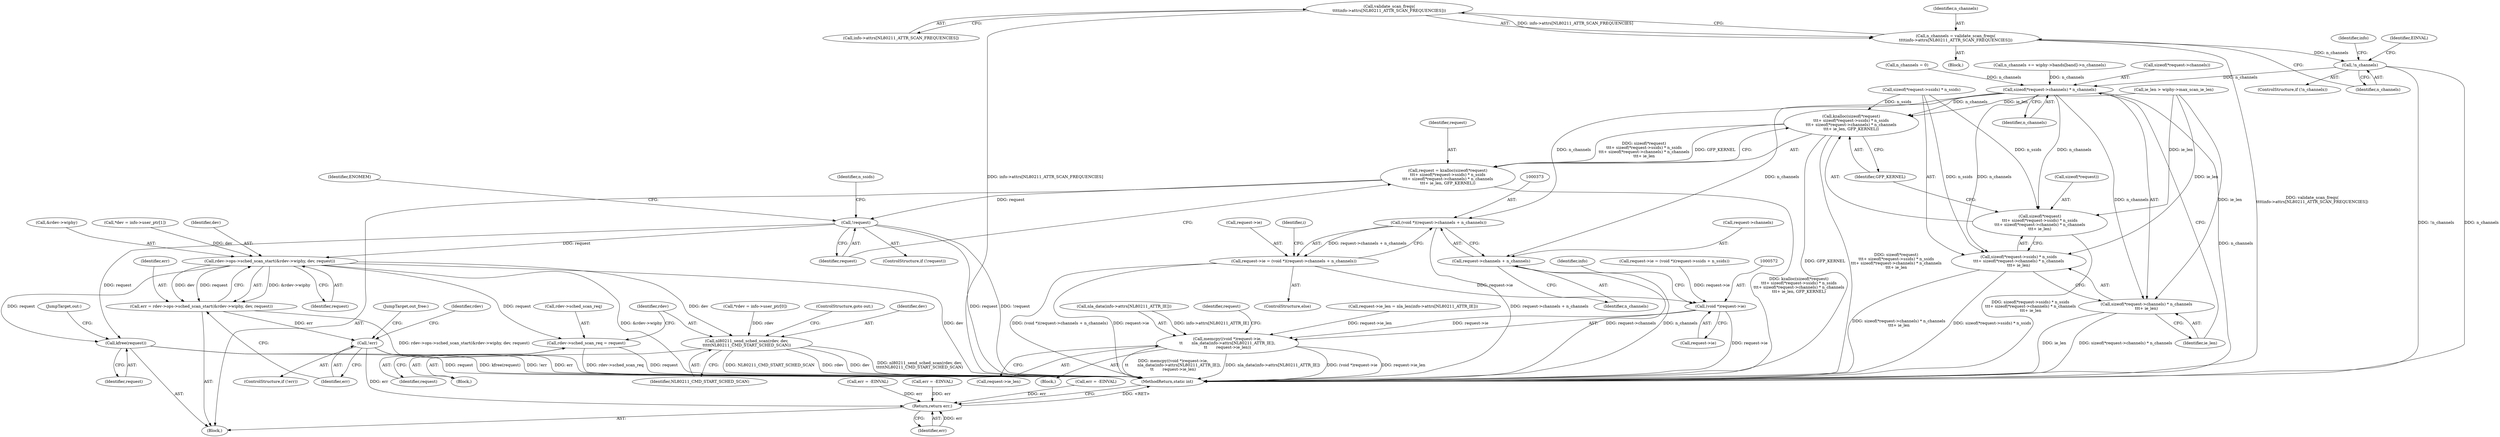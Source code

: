 digraph "0_linux_208c72f4fe44fe09577e7975ba0e7fa0278f3d03@array" {
"1000214" [label="(Call,validate_scan_freqs(\n\t\t\t\tinfo->attrs[NL80211_ATTR_SCAN_FREQUENCIES]))"];
"1000212" [label="(Call,n_channels = validate_scan_freqs(\n\t\t\t\tinfo->attrs[NL80211_ATTR_SCAN_FREQUENCIES]))"];
"1000221" [label="(Call,!n_channels)"];
"1000315" [label="(Call,sizeof(*request->channels) * n_channels)"];
"1000301" [label="(Call,kzalloc(sizeof(*request)\n\t\t\t+ sizeof(*request->ssids) * n_ssids\n\t\t\t+ sizeof(*request->channels) * n_channels\n\t\t\t+ ie_len, GFP_KERNEL))"];
"1000299" [label="(Call,request = kzalloc(sizeof(*request)\n\t\t\t+ sizeof(*request->ssids) * n_ssids\n\t\t\t+ sizeof(*request->channels) * n_channels\n\t\t\t+ ie_len, GFP_KERNEL))"];
"1000325" [label="(Call,!request)"];
"1000605" [label="(Call,rdev->ops->sched_scan_start(&rdev->wiphy, dev, request))"];
"1000603" [label="(Call,err = rdev->ops->sched_scan_start(&rdev->wiphy, dev, request))"];
"1000613" [label="(Call,!err)"];
"1000630" [label="(Return,return err;)"];
"1000616" [label="(Call,rdev->sched_scan_req = request)"];
"1000621" [label="(Call,nl80211_send_sched_scan(rdev, dev,\n\t\t\t\t\tNL80211_CMD_START_SCHED_SCAN))"];
"1000627" [label="(Call,kfree(request))"];
"1000302" [label="(Call,sizeof(*request)\n\t\t\t+ sizeof(*request->ssids) * n_ssids\n\t\t\t+ sizeof(*request->channels) * n_channels\n\t\t\t+ ie_len)"];
"1000306" [label="(Call,sizeof(*request->ssids) * n_ssids\n\t\t\t+ sizeof(*request->channels) * n_channels\n\t\t\t+ ie_len)"];
"1000314" [label="(Call,sizeof(*request->channels) * n_channels\n\t\t\t+ ie_len)"];
"1000372" [label="(Call,(void *)(request->channels + n_channels))"];
"1000368" [label="(Call,request->ie = (void *)(request->channels + n_channels))"];
"1000571" [label="(Call,(void *)request->ie)"];
"1000570" [label="(Call,memcpy((void *)request->ie,\n\t\t       nla_data(info->attrs[NL80211_ATTR_IE]),\n\t\t       request->ie_len))"];
"1000374" [label="(Call,request->channels + n_channels)"];
"1000220" [label="(ControlStructure,if (!n_channels))"];
"1000306" [label="(Call,sizeof(*request->ssids) * n_ssids\n\t\t\t+ sizeof(*request->channels) * n_channels\n\t\t\t+ ie_len)"];
"1000368" [label="(Call,request->ie = (void *)(request->channels + n_channels))"];
"1000571" [label="(Call,(void *)request->ie)"];
"1000228" [label="(Call,n_channels = 0)"];
"1000246" [label="(Call,n_channels += wiphy->bands[band]->n_channels)"];
"1000372" [label="(Call,(void *)(request->channels + n_channels))"];
"1000616" [label="(Call,rdev->sched_scan_req = request)"];
"1000624" [label="(Identifier,NL80211_CMD_START_SCHED_SCAN)"];
"1000570" [label="(Call,memcpy((void *)request->ie,\n\t\t       nla_data(info->attrs[NL80211_ATTR_IE]),\n\t\t       request->ie_len))"];
"1000315" [label="(Call,sizeof(*request->channels) * n_channels)"];
"1000316" [label="(Call,sizeof(*request->channels))"];
"1000573" [label="(Call,request->ie)"];
"1000579" [label="(Identifier,info)"];
"1000369" [label="(Call,request->ie)"];
"1000587" [label="(Identifier,request)"];
"1000380" [label="(Identifier,i)"];
"1000321" [label="(Identifier,n_channels)"];
"1000401" [label="(Call,err = -EINVAL)"];
"1000615" [label="(Block,)"];
"1000117" [label="(Call,*dev = info->user_ptr[1])"];
"1000603" [label="(Call,err = rdev->ops->sched_scan_start(&rdev->wiphy, dev, request))"];
"1000618" [label="(Identifier,rdev)"];
"1000617" [label="(Call,rdev->sched_scan_req)"];
"1000109" [label="(Call,*rdev = info->user_ptr[0])"];
"1000559" [label="(Block,)"];
"1000325" [label="(Call,!request)"];
"1000605" [label="(Call,rdev->ops->sched_scan_start(&rdev->wiphy, dev, request))"];
"1000302" [label="(Call,sizeof(*request)\n\t\t\t+ sizeof(*request->ssids) * n_ssids\n\t\t\t+ sizeof(*request->channels) * n_channels\n\t\t\t+ ie_len)"];
"1000610" [label="(Identifier,dev)"];
"1000367" [label="(ControlStructure,else)"];
"1000211" [label="(Block,)"];
"1000322" [label="(Identifier,ie_len)"];
"1000301" [label="(Call,kzalloc(sizeof(*request)\n\t\t\t+ sizeof(*request->ssids) * n_ssids\n\t\t\t+ sizeof(*request->channels) * n_channels\n\t\t\t+ ie_len, GFP_KERNEL))"];
"1000604" [label="(Identifier,err)"];
"1000612" [label="(ControlStructure,if (!err))"];
"1000630" [label="(Return,return err;)"];
"1000307" [label="(Call,sizeof(*request->ssids) * n_ssids)"];
"1000225" [label="(Identifier,EINVAL)"];
"1000622" [label="(Identifier,rdev)"];
"1000323" [label="(Identifier,GFP_KERNEL)"];
"1000625" [label="(ControlStructure,goto out;)"];
"1000627" [label="(Call,kfree(request))"];
"1000560" [label="(Call,request->ie_len = nla_len(info->attrs[NL80211_ATTR_IE]))"];
"1000213" [label="(Identifier,n_channels)"];
"1000299" [label="(Call,request = kzalloc(sizeof(*request)\n\t\t\t+ sizeof(*request->ssids) * n_ssids\n\t\t\t+ sizeof(*request->channels) * n_channels\n\t\t\t+ ie_len, GFP_KERNEL))"];
"1000631" [label="(Identifier,err)"];
"1000324" [label="(ControlStructure,if (!request))"];
"1000620" [label="(Identifier,request)"];
"1000628" [label="(Identifier,request)"];
"1000378" [label="(Identifier,n_channels)"];
"1000374" [label="(Call,request->channels + n_channels)"];
"1000629" [label="(JumpTarget,out:)"];
"1000534" [label="(Call,err = -EINVAL)"];
"1000326" [label="(Identifier,request)"];
"1000329" [label="(Identifier,ENOMEM)"];
"1000614" [label="(Identifier,err)"];
"1000258" [label="(Identifier,info)"];
"1000222" [label="(Identifier,n_channels)"];
"1000212" [label="(Call,n_channels = validate_scan_freqs(\n\t\t\t\tinfo->attrs[NL80211_ATTR_SCAN_FREQUENCIES]))"];
"1000221" [label="(Call,!n_channels)"];
"1000215" [label="(Call,info->attrs[NL80211_ATTR_SCAN_FREQUENCIES])"];
"1000291" [label="(Call,ie_len > wiphy->max_scan_ie_len)"];
"1000356" [label="(Call,request->ie = (void *)(request->ssids + n_ssids))"];
"1000606" [label="(Call,&rdev->wiphy)"];
"1000621" [label="(Call,nl80211_send_sched_scan(rdev, dev,\n\t\t\t\t\tNL80211_CMD_START_SCHED_SCAN))"];
"1000492" [label="(Call,err = -EINVAL)"];
"1000106" [label="(Block,)"];
"1000303" [label="(Call,sizeof(*request))"];
"1000632" [label="(MethodReturn,static int)"];
"1000375" [label="(Call,request->channels)"];
"1000613" [label="(Call,!err)"];
"1000623" [label="(Identifier,dev)"];
"1000576" [label="(Call,nla_data(info->attrs[NL80211_ATTR_IE]))"];
"1000611" [label="(Identifier,request)"];
"1000626" [label="(JumpTarget,out_free:)"];
"1000214" [label="(Call,validate_scan_freqs(\n\t\t\t\tinfo->attrs[NL80211_ATTR_SCAN_FREQUENCIES]))"];
"1000314" [label="(Call,sizeof(*request->channels) * n_channels\n\t\t\t+ ie_len)"];
"1000331" [label="(Identifier,n_ssids)"];
"1000300" [label="(Identifier,request)"];
"1000582" [label="(Call,request->ie_len)"];
"1000214" -> "1000212"  [label="AST: "];
"1000214" -> "1000215"  [label="CFG: "];
"1000215" -> "1000214"  [label="AST: "];
"1000212" -> "1000214"  [label="CFG: "];
"1000214" -> "1000632"  [label="DDG: info->attrs[NL80211_ATTR_SCAN_FREQUENCIES]"];
"1000214" -> "1000212"  [label="DDG: info->attrs[NL80211_ATTR_SCAN_FREQUENCIES]"];
"1000212" -> "1000211"  [label="AST: "];
"1000213" -> "1000212"  [label="AST: "];
"1000222" -> "1000212"  [label="CFG: "];
"1000212" -> "1000632"  [label="DDG: validate_scan_freqs(\n\t\t\t\tinfo->attrs[NL80211_ATTR_SCAN_FREQUENCIES])"];
"1000212" -> "1000221"  [label="DDG: n_channels"];
"1000221" -> "1000220"  [label="AST: "];
"1000221" -> "1000222"  [label="CFG: "];
"1000222" -> "1000221"  [label="AST: "];
"1000225" -> "1000221"  [label="CFG: "];
"1000258" -> "1000221"  [label="CFG: "];
"1000221" -> "1000632"  [label="DDG: !n_channels"];
"1000221" -> "1000632"  [label="DDG: n_channels"];
"1000221" -> "1000315"  [label="DDG: n_channels"];
"1000315" -> "1000314"  [label="AST: "];
"1000315" -> "1000321"  [label="CFG: "];
"1000316" -> "1000315"  [label="AST: "];
"1000321" -> "1000315"  [label="AST: "];
"1000322" -> "1000315"  [label="CFG: "];
"1000315" -> "1000632"  [label="DDG: n_channels"];
"1000315" -> "1000301"  [label="DDG: n_channels"];
"1000315" -> "1000302"  [label="DDG: n_channels"];
"1000315" -> "1000306"  [label="DDG: n_channels"];
"1000315" -> "1000314"  [label="DDG: n_channels"];
"1000228" -> "1000315"  [label="DDG: n_channels"];
"1000246" -> "1000315"  [label="DDG: n_channels"];
"1000315" -> "1000372"  [label="DDG: n_channels"];
"1000315" -> "1000374"  [label="DDG: n_channels"];
"1000301" -> "1000299"  [label="AST: "];
"1000301" -> "1000323"  [label="CFG: "];
"1000302" -> "1000301"  [label="AST: "];
"1000323" -> "1000301"  [label="AST: "];
"1000299" -> "1000301"  [label="CFG: "];
"1000301" -> "1000632"  [label="DDG: sizeof(*request)\n\t\t\t+ sizeof(*request->ssids) * n_ssids\n\t\t\t+ sizeof(*request->channels) * n_channels\n\t\t\t+ ie_len"];
"1000301" -> "1000632"  [label="DDG: GFP_KERNEL"];
"1000301" -> "1000299"  [label="DDG: sizeof(*request)\n\t\t\t+ sizeof(*request->ssids) * n_ssids\n\t\t\t+ sizeof(*request->channels) * n_channels\n\t\t\t+ ie_len"];
"1000301" -> "1000299"  [label="DDG: GFP_KERNEL"];
"1000307" -> "1000301"  [label="DDG: n_ssids"];
"1000291" -> "1000301"  [label="DDG: ie_len"];
"1000299" -> "1000106"  [label="AST: "];
"1000300" -> "1000299"  [label="AST: "];
"1000326" -> "1000299"  [label="CFG: "];
"1000299" -> "1000632"  [label="DDG: kzalloc(sizeof(*request)\n\t\t\t+ sizeof(*request->ssids) * n_ssids\n\t\t\t+ sizeof(*request->channels) * n_channels\n\t\t\t+ ie_len, GFP_KERNEL)"];
"1000299" -> "1000325"  [label="DDG: request"];
"1000325" -> "1000324"  [label="AST: "];
"1000325" -> "1000326"  [label="CFG: "];
"1000326" -> "1000325"  [label="AST: "];
"1000329" -> "1000325"  [label="CFG: "];
"1000331" -> "1000325"  [label="CFG: "];
"1000325" -> "1000632"  [label="DDG: request"];
"1000325" -> "1000632"  [label="DDG: !request"];
"1000325" -> "1000605"  [label="DDG: request"];
"1000325" -> "1000627"  [label="DDG: request"];
"1000605" -> "1000603"  [label="AST: "];
"1000605" -> "1000611"  [label="CFG: "];
"1000606" -> "1000605"  [label="AST: "];
"1000610" -> "1000605"  [label="AST: "];
"1000611" -> "1000605"  [label="AST: "];
"1000603" -> "1000605"  [label="CFG: "];
"1000605" -> "1000632"  [label="DDG: dev"];
"1000605" -> "1000632"  [label="DDG: &rdev->wiphy"];
"1000605" -> "1000603"  [label="DDG: &rdev->wiphy"];
"1000605" -> "1000603"  [label="DDG: dev"];
"1000605" -> "1000603"  [label="DDG: request"];
"1000117" -> "1000605"  [label="DDG: dev"];
"1000605" -> "1000616"  [label="DDG: request"];
"1000605" -> "1000621"  [label="DDG: dev"];
"1000605" -> "1000627"  [label="DDG: request"];
"1000603" -> "1000106"  [label="AST: "];
"1000604" -> "1000603"  [label="AST: "];
"1000614" -> "1000603"  [label="CFG: "];
"1000603" -> "1000632"  [label="DDG: rdev->ops->sched_scan_start(&rdev->wiphy, dev, request)"];
"1000603" -> "1000613"  [label="DDG: err"];
"1000613" -> "1000612"  [label="AST: "];
"1000613" -> "1000614"  [label="CFG: "];
"1000614" -> "1000613"  [label="AST: "];
"1000618" -> "1000613"  [label="CFG: "];
"1000626" -> "1000613"  [label="CFG: "];
"1000613" -> "1000632"  [label="DDG: err"];
"1000613" -> "1000632"  [label="DDG: !err"];
"1000613" -> "1000630"  [label="DDG: err"];
"1000630" -> "1000106"  [label="AST: "];
"1000630" -> "1000631"  [label="CFG: "];
"1000631" -> "1000630"  [label="AST: "];
"1000632" -> "1000630"  [label="CFG: "];
"1000630" -> "1000632"  [label="DDG: <RET>"];
"1000631" -> "1000630"  [label="DDG: err"];
"1000401" -> "1000630"  [label="DDG: err"];
"1000492" -> "1000630"  [label="DDG: err"];
"1000534" -> "1000630"  [label="DDG: err"];
"1000616" -> "1000615"  [label="AST: "];
"1000616" -> "1000620"  [label="CFG: "];
"1000617" -> "1000616"  [label="AST: "];
"1000620" -> "1000616"  [label="AST: "];
"1000622" -> "1000616"  [label="CFG: "];
"1000616" -> "1000632"  [label="DDG: rdev->sched_scan_req"];
"1000616" -> "1000632"  [label="DDG: request"];
"1000621" -> "1000615"  [label="AST: "];
"1000621" -> "1000624"  [label="CFG: "];
"1000622" -> "1000621"  [label="AST: "];
"1000623" -> "1000621"  [label="AST: "];
"1000624" -> "1000621"  [label="AST: "];
"1000625" -> "1000621"  [label="CFG: "];
"1000621" -> "1000632"  [label="DDG: rdev"];
"1000621" -> "1000632"  [label="DDG: dev"];
"1000621" -> "1000632"  [label="DDG: nl80211_send_sched_scan(rdev, dev,\n\t\t\t\t\tNL80211_CMD_START_SCHED_SCAN)"];
"1000621" -> "1000632"  [label="DDG: NL80211_CMD_START_SCHED_SCAN"];
"1000109" -> "1000621"  [label="DDG: rdev"];
"1000627" -> "1000106"  [label="AST: "];
"1000627" -> "1000628"  [label="CFG: "];
"1000628" -> "1000627"  [label="AST: "];
"1000629" -> "1000627"  [label="CFG: "];
"1000627" -> "1000632"  [label="DDG: kfree(request)"];
"1000627" -> "1000632"  [label="DDG: request"];
"1000302" -> "1000306"  [label="CFG: "];
"1000303" -> "1000302"  [label="AST: "];
"1000306" -> "1000302"  [label="AST: "];
"1000323" -> "1000302"  [label="CFG: "];
"1000302" -> "1000632"  [label="DDG: sizeof(*request->ssids) * n_ssids\n\t\t\t+ sizeof(*request->channels) * n_channels\n\t\t\t+ ie_len"];
"1000307" -> "1000302"  [label="DDG: n_ssids"];
"1000291" -> "1000302"  [label="DDG: ie_len"];
"1000306" -> "1000314"  [label="CFG: "];
"1000307" -> "1000306"  [label="AST: "];
"1000314" -> "1000306"  [label="AST: "];
"1000306" -> "1000632"  [label="DDG: sizeof(*request->ssids) * n_ssids"];
"1000306" -> "1000632"  [label="DDG: sizeof(*request->channels) * n_channels\n\t\t\t+ ie_len"];
"1000307" -> "1000306"  [label="DDG: n_ssids"];
"1000291" -> "1000306"  [label="DDG: ie_len"];
"1000314" -> "1000322"  [label="CFG: "];
"1000322" -> "1000314"  [label="AST: "];
"1000314" -> "1000632"  [label="DDG: sizeof(*request->channels) * n_channels"];
"1000314" -> "1000632"  [label="DDG: ie_len"];
"1000291" -> "1000314"  [label="DDG: ie_len"];
"1000372" -> "1000368"  [label="AST: "];
"1000372" -> "1000374"  [label="CFG: "];
"1000373" -> "1000372"  [label="AST: "];
"1000374" -> "1000372"  [label="AST: "];
"1000368" -> "1000372"  [label="CFG: "];
"1000372" -> "1000632"  [label="DDG: request->channels + n_channels"];
"1000372" -> "1000368"  [label="DDG: request->channels + n_channels"];
"1000368" -> "1000367"  [label="AST: "];
"1000369" -> "1000368"  [label="AST: "];
"1000380" -> "1000368"  [label="CFG: "];
"1000368" -> "1000632"  [label="DDG: request->ie"];
"1000368" -> "1000632"  [label="DDG: (void *)(request->channels + n_channels)"];
"1000368" -> "1000571"  [label="DDG: request->ie"];
"1000571" -> "1000570"  [label="AST: "];
"1000571" -> "1000573"  [label="CFG: "];
"1000572" -> "1000571"  [label="AST: "];
"1000573" -> "1000571"  [label="AST: "];
"1000579" -> "1000571"  [label="CFG: "];
"1000571" -> "1000632"  [label="DDG: request->ie"];
"1000571" -> "1000570"  [label="DDG: request->ie"];
"1000356" -> "1000571"  [label="DDG: request->ie"];
"1000570" -> "1000559"  [label="AST: "];
"1000570" -> "1000582"  [label="CFG: "];
"1000576" -> "1000570"  [label="AST: "];
"1000582" -> "1000570"  [label="AST: "];
"1000587" -> "1000570"  [label="CFG: "];
"1000570" -> "1000632"  [label="DDG: (void *)request->ie"];
"1000570" -> "1000632"  [label="DDG: request->ie_len"];
"1000570" -> "1000632"  [label="DDG: memcpy((void *)request->ie,\n\t\t       nla_data(info->attrs[NL80211_ATTR_IE]),\n\t\t       request->ie_len)"];
"1000570" -> "1000632"  [label="DDG: nla_data(info->attrs[NL80211_ATTR_IE])"];
"1000576" -> "1000570"  [label="DDG: info->attrs[NL80211_ATTR_IE]"];
"1000560" -> "1000570"  [label="DDG: request->ie_len"];
"1000374" -> "1000378"  [label="CFG: "];
"1000375" -> "1000374"  [label="AST: "];
"1000378" -> "1000374"  [label="AST: "];
"1000374" -> "1000632"  [label="DDG: request->channels"];
"1000374" -> "1000632"  [label="DDG: n_channels"];
}
